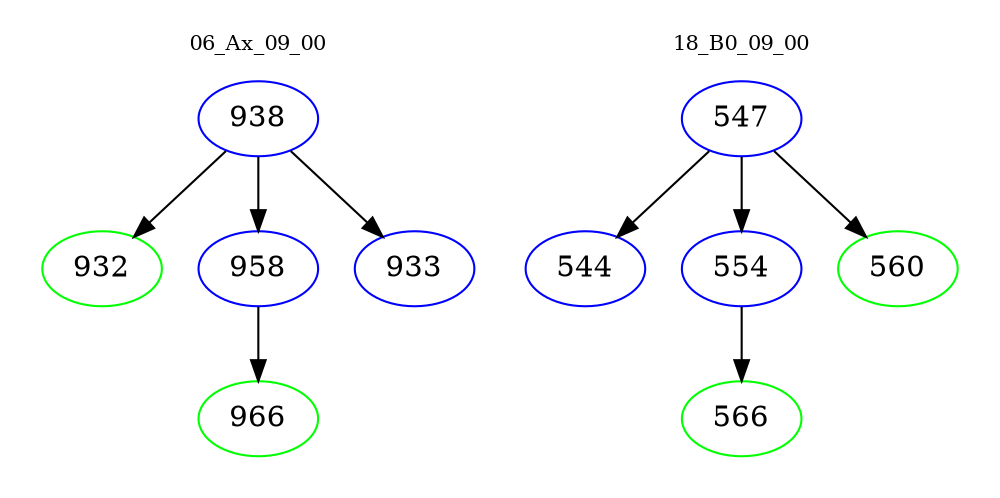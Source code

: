 digraph{
subgraph cluster_0 {
color = white
label = "06_Ax_09_00";
fontsize=10;
T0_938 [label="938", color="blue"]
T0_938 -> T0_932 [color="black"]
T0_932 [label="932", color="green"]
T0_938 -> T0_958 [color="black"]
T0_958 [label="958", color="blue"]
T0_958 -> T0_966 [color="black"]
T0_966 [label="966", color="green"]
T0_938 -> T0_933 [color="black"]
T0_933 [label="933", color="blue"]
}
subgraph cluster_1 {
color = white
label = "18_B0_09_00";
fontsize=10;
T1_547 [label="547", color="blue"]
T1_547 -> T1_544 [color="black"]
T1_544 [label="544", color="blue"]
T1_547 -> T1_554 [color="black"]
T1_554 [label="554", color="blue"]
T1_554 -> T1_566 [color="black"]
T1_566 [label="566", color="green"]
T1_547 -> T1_560 [color="black"]
T1_560 [label="560", color="green"]
}
}
